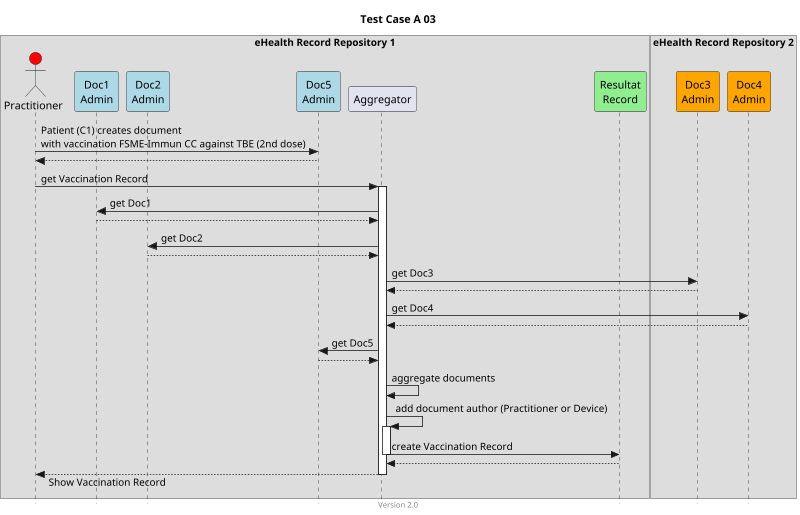 @startuml
title Test Case A 03
footer Version 2.0
skinparam responseMessageBelowArrow true
skinparam style strictuml
scale max 800 width

box "eHealth Record Repository 1"
actor "Practitioner" as PAT #red
participant "Doc1\nAdmin" as Doc1 #lightblue
participant "Doc2\nAdmin" as Doc2 #lightblue
participant "Doc5\nAdmin" as Doc5 #lightblue
participant Aggregator as AGG
participant "Resultat\nRecord" as RES #lightgreen
end box

PAT -> Doc5: Patient (C1) creates document\nwith vaccination FSME-Immun CC against TBE (2nd dose)
PAT <-- Doc5

box "eHealth Record Repository 2"
participant "Doc3\nAdmin" as Doc3 #orange
participant "Doc4\nAdmin" as Doc4 #orange
end box

PAT -> AGG: get Vaccination Record
activate AGG

AGG -> Doc1: get Doc1
AGG <-- Doc1

AGG -> Doc2: get Doc2
AGG <-- Doc2

AGG -> Doc3: get Doc3
AGG <-- Doc3
AGG -> Doc4: get Doc4
AGG <-- Doc4

AGG -> Doc5: get Doc5
AGG <-- Doc5

AGG -> AGG: aggregate documents 
AGG -> AGG: add document author (Practitioner or Device)
activate AGG
AGG -> RES: create Vaccination Record
deactivate AGG
AGG <-- RES

PAT <-- AGG: Show Vaccination Record
deactivate AGG

@enduml
